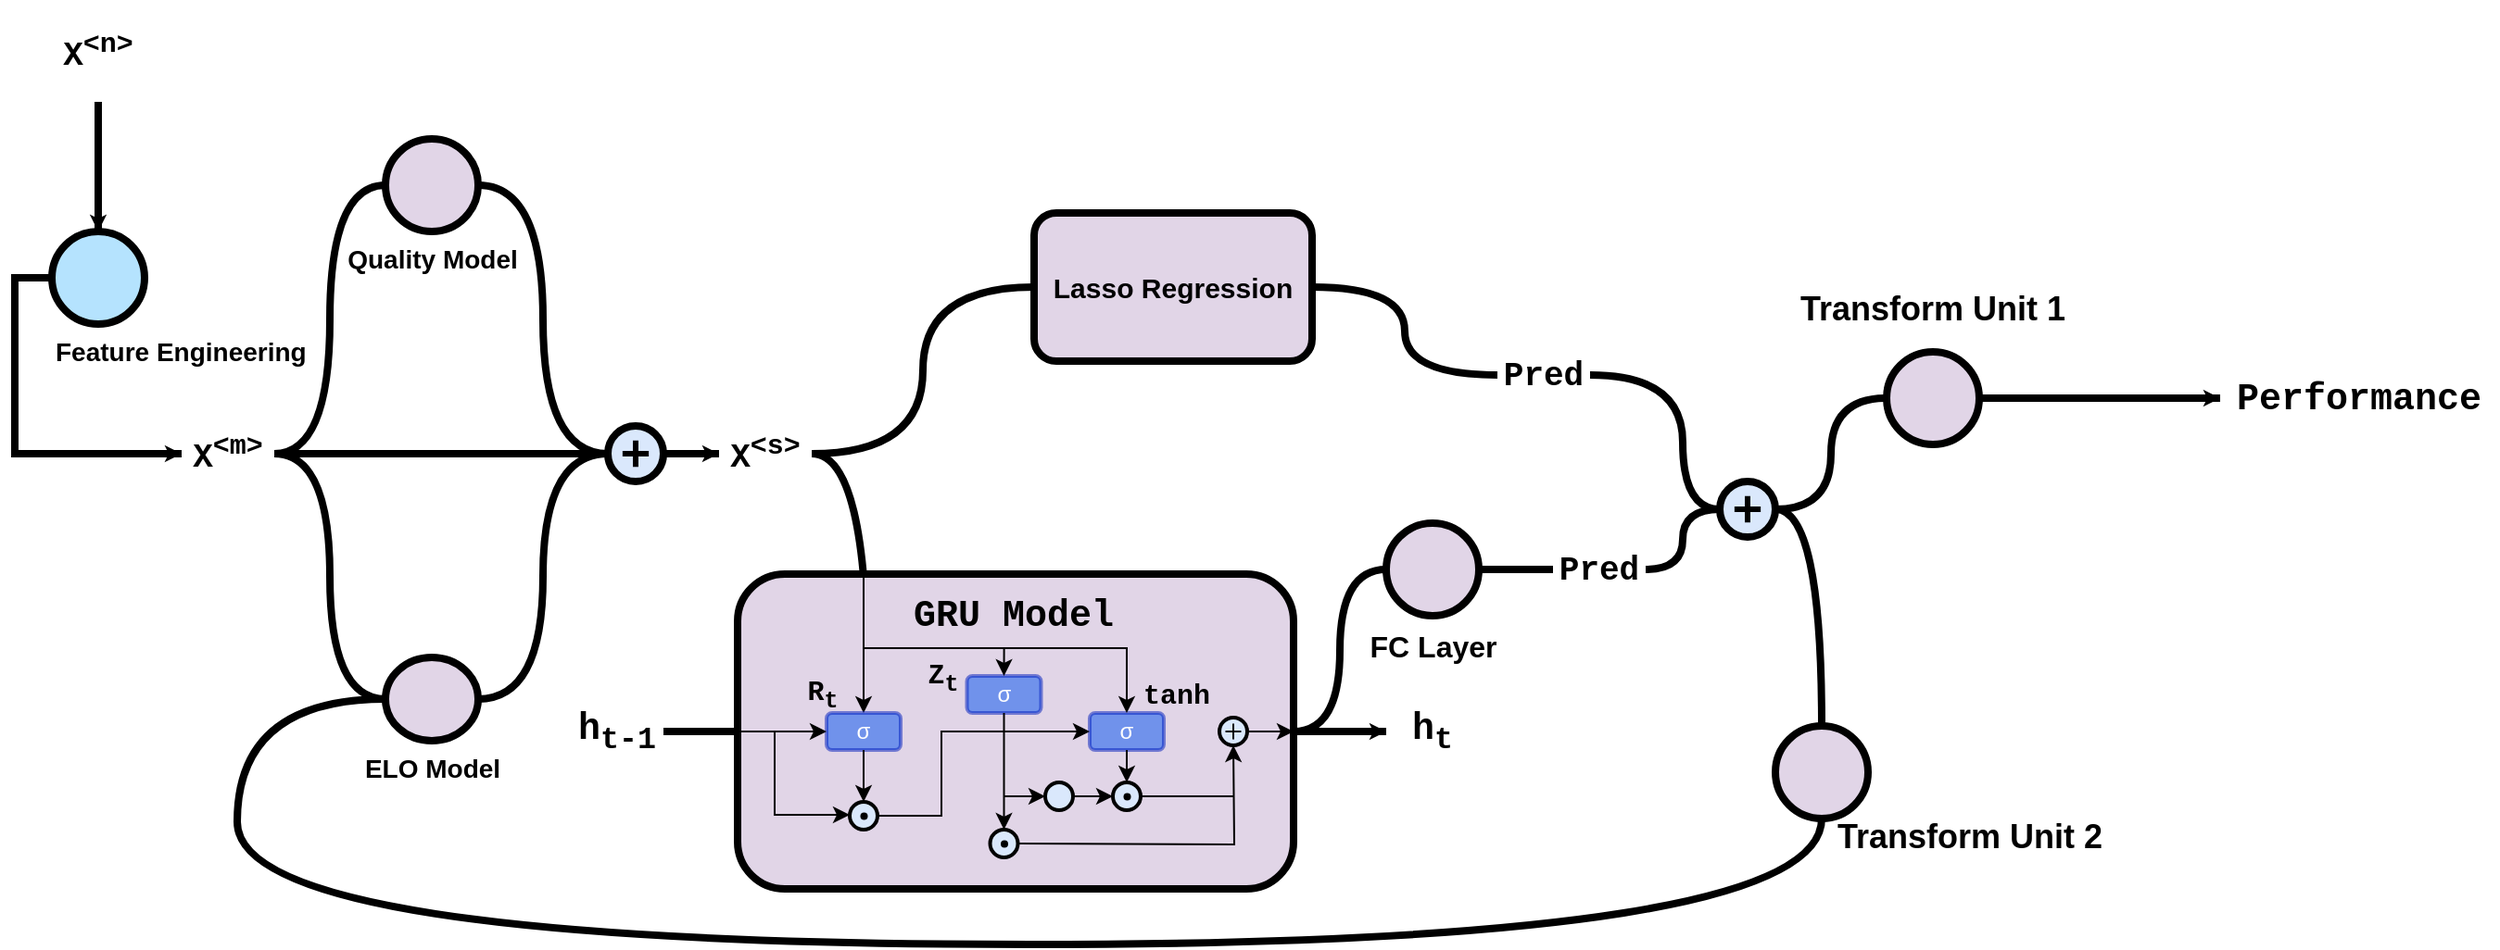 <mxfile version="23.1.1" type="device">
  <diagram id="yPxyJZ8AM_hMuL3Unpa9" name="simple gitflow">
    <mxGraphModel dx="1086" dy="637" grid="1" gridSize="10" guides="1" tooltips="1" connect="1" arrows="1" fold="1" page="1" pageScale="1" pageWidth="1100" pageHeight="850" math="0" shadow="0">
      <root>
        <mxCell id="0" />
        <mxCell id="1" parent="0" />
        <mxCell id="9hBKPDzoitwpIBdzFDQ7-23" value="" style="edgeStyle=orthogonalEdgeStyle;rounded=0;html=1;jettySize=auto;orthogonalLoop=1;plain-blue;endArrow=none;endFill=0;strokeWidth=4;strokeColor=#000000;exitX=1;exitY=0.5;exitDx=0;exitDy=0;" parent="1" source="AVEdaVqTsH_PwXqT6mUa-4" target="9hBKPDzoitwpIBdzFDQ7-26" edge="1">
          <mxGeometry x="304.5" y="180" as="geometry" />
        </mxCell>
        <mxCell id="9hBKPDzoitwpIBdzFDQ7-24" style="edgeStyle=orthogonalEdgeStyle;curved=1;rounded=0;html=1;exitX=1;exitY=0.5;entryX=0;entryY=0.5;entryPerimeter=0;endArrow=none;endFill=0;jettySize=auto;orthogonalLoop=1;strokeWidth=4;fontSize=15;exitDx=0;exitDy=0;" parent="1" source="AVEdaVqTsH_PwXqT6mUa-4" target="9hBKPDzoitwpIBdzFDQ7-30" edge="1">
          <mxGeometry relative="1" as="geometry" />
        </mxCell>
        <mxCell id="AVEdaVqTsH_PwXqT6mUa-1" value="" style="edgeStyle=orthogonalEdgeStyle;rounded=0;orthogonalLoop=1;jettySize=auto;html=1;exitX=0.5;exitY=1;exitDx=0;exitDy=0;entryX=0.5;entryY=0;entryDx=0;entryDy=0;entryPerimeter=0;" parent="1" source="9hBKPDzoitwpIBdzFDQ7-28" target="9hBKPDzoitwpIBdzFDQ7-25" edge="1">
          <mxGeometry relative="1" as="geometry" />
        </mxCell>
        <mxCell id="9hBKPDzoitwpIBdzFDQ7-25" value="&lt;div style=&quot;&quot;&gt;&lt;b style=&quot;background-color: initial;&quot;&gt;&lt;font style=&quot;font-size: 14px;&quot;&gt;Feature Engineering&lt;/font&gt;&lt;/b&gt;&lt;/div&gt;" style="verticalLabelPosition=bottom;verticalAlign=top;html=1;strokeWidth=4;shape=mxgraph.flowchart.on-page_reference;plain-blue;gradientColor=none;fillColor=#B5E3Fe;strokeColor=#000000;align=left;" parent="1" vertex="1">
          <mxGeometry x="60" y="195" width="50" height="50" as="geometry" />
        </mxCell>
        <mxCell id="9hBKPDzoitwpIBdzFDQ7-26" value="" style="verticalLabelPosition=bottom;verticalAlign=top;html=1;strokeWidth=4;shape=mxgraph.flowchart.on-page_reference;plain-blue;gradientColor=none;strokeColor=#000000;" parent="1" vertex="1">
          <mxGeometry x="360" y="300" width="30" height="30" as="geometry" />
        </mxCell>
        <mxCell id="9hBKPDzoitwpIBdzFDQ7-27" value="" style="edgeStyle=orthogonalEdgeStyle;rounded=0;html=1;jettySize=auto;orthogonalLoop=1;strokeWidth=4;endArrow=none;endFill=0;entryX=0.5;entryY=1;entryDx=0;entryDy=0;exitX=0.5;exitY=0;exitDx=0;exitDy=0;exitPerimeter=0;" parent="1" source="9hBKPDzoitwpIBdzFDQ7-25" target="9hBKPDzoitwpIBdzFDQ7-28" edge="1">
          <mxGeometry x="204.5" y="180" as="geometry">
            <mxPoint x="240" y="179.74" as="sourcePoint" />
            <mxPoint x="160" y="179.74" as="targetPoint" />
          </mxGeometry>
        </mxCell>
        <mxCell id="9hBKPDzoitwpIBdzFDQ7-28" value="&lt;font style=&quot;font-size: 18px;&quot;&gt;X&lt;sup&gt;&amp;lt;n&amp;gt;&lt;/sup&gt;&lt;/font&gt;" style="text;html=1;strokeColor=none;fillColor=none;align=center;verticalAlign=middle;whiteSpace=wrap;overflow=hidden;fontSize=14;fontStyle=1;fontFamily=Courier New;" parent="1" vertex="1">
          <mxGeometry x="60" y="70" width="50" height="55" as="geometry" />
        </mxCell>
        <mxCell id="9hBKPDzoitwpIBdzFDQ7-30" value="&lt;b&gt;&lt;font style=&quot;font-size: 14px;&quot;&gt;ELO Model&lt;/font&gt;&lt;/b&gt;" style="verticalLabelPosition=bottom;verticalAlign=top;html=1;strokeWidth=4;shape=mxgraph.flowchart.on-page_reference;plain-purple;gradientColor=none;strokeColor=#000000;" parent="1" vertex="1">
          <mxGeometry x="240" y="425" width="50" height="45" as="geometry" />
        </mxCell>
        <mxCell id="9hBKPDzoitwpIBdzFDQ7-33" style="edgeStyle=orthogonalEdgeStyle;curved=1;rounded=0;html=1;exitX=1;exitY=0.5;exitPerimeter=0;entryX=0;entryY=0.5;entryPerimeter=0;endArrow=none;endFill=0;jettySize=auto;orthogonalLoop=1;strokeWidth=4;fontSize=15;exitDx=0;exitDy=0;" parent="1" source="9hBKPDzoitwpIBdzFDQ7-30" target="9hBKPDzoitwpIBdzFDQ7-26" edge="1">
          <mxGeometry relative="1" as="geometry">
            <mxPoint x="522.5" y="260" as="sourcePoint" />
          </mxGeometry>
        </mxCell>
        <mxCell id="AVEdaVqTsH_PwXqT6mUa-4" value="&lt;font style=&quot;font-size: 18px;&quot;&gt;X&lt;sup&gt;&amp;lt;m&amp;gt;&lt;/sup&gt;&lt;/font&gt;" style="text;html=1;strokeColor=none;fillColor=none;align=center;verticalAlign=middle;whiteSpace=wrap;overflow=hidden;fontSize=14;fontStyle=1;fontFamily=Courier New;" parent="1" vertex="1">
          <mxGeometry x="130" y="287.5" width="50" height="55" as="geometry" />
        </mxCell>
        <mxCell id="AVEdaVqTsH_PwXqT6mUa-5" value="" style="edgeStyle=orthogonalEdgeStyle;rounded=0;html=1;jettySize=auto;orthogonalLoop=1;strokeWidth=4;endArrow=none;endFill=0;entryX=0;entryY=0.5;entryDx=0;entryDy=0;exitX=0;exitY=0.5;exitDx=0;exitDy=0;entryPerimeter=0;" parent="1" source="AVEdaVqTsH_PwXqT6mUa-4" target="9hBKPDzoitwpIBdzFDQ7-25" edge="1">
          <mxGeometry x="204.5" y="180" as="geometry">
            <mxPoint x="380" y="207.5" as="sourcePoint" />
            <mxPoint x="300" y="207.5" as="targetPoint" />
            <Array as="points">
              <mxPoint x="40" y="315" />
              <mxPoint x="40" y="220" />
            </Array>
          </mxGeometry>
        </mxCell>
        <mxCell id="AVEdaVqTsH_PwXqT6mUa-6" value="" style="edgeStyle=orthogonalEdgeStyle;rounded=0;orthogonalLoop=1;jettySize=auto;html=1;exitX=0;exitY=0.5;exitDx=0;exitDy=0;entryX=0;entryY=0.5;entryDx=0;entryDy=0;exitPerimeter=0;" parent="1" source="9hBKPDzoitwpIBdzFDQ7-25" target="AVEdaVqTsH_PwXqT6mUa-4" edge="1">
          <mxGeometry relative="1" as="geometry">
            <mxPoint x="310" y="220" as="sourcePoint" />
            <mxPoint x="390" y="220" as="targetPoint" />
            <Array as="points">
              <mxPoint x="40" y="220" />
              <mxPoint x="40" y="315" />
            </Array>
          </mxGeometry>
        </mxCell>
        <mxCell id="AVEdaVqTsH_PwXqT6mUa-7" value="" style="shape=umlDestroy;whiteSpace=wrap;html=1;strokeWidth=3;targetShapes=umlLifeline;rotation=45;" parent="1" vertex="1">
          <mxGeometry x="370" y="310" width="10" height="10" as="geometry" />
        </mxCell>
        <mxCell id="AVEdaVqTsH_PwXqT6mUa-8" style="edgeStyle=orthogonalEdgeStyle;curved=1;rounded=0;html=1;exitX=1;exitY=0.5;entryX=0;entryY=0.5;entryPerimeter=0;endArrow=none;endFill=0;jettySize=auto;orthogonalLoop=1;strokeWidth=4;fontSize=15;exitDx=0;exitDy=0;" parent="1" source="AVEdaVqTsH_PwXqT6mUa-4" target="AVEdaVqTsH_PwXqT6mUa-9" edge="1">
          <mxGeometry relative="1" as="geometry">
            <mxPoint x="402.25" y="-10" as="sourcePoint" />
          </mxGeometry>
        </mxCell>
        <mxCell id="AVEdaVqTsH_PwXqT6mUa-9" value="&lt;b&gt;&lt;font style=&quot;font-size: 14px;&quot;&gt;Quality Model&lt;/font&gt;&lt;/b&gt;" style="verticalLabelPosition=bottom;verticalAlign=top;html=1;strokeWidth=4;shape=mxgraph.flowchart.on-page_reference;plain-purple;gradientColor=none;strokeColor=#000000;" parent="1" vertex="1">
          <mxGeometry x="240" y="145" width="50" height="50" as="geometry" />
        </mxCell>
        <mxCell id="AVEdaVqTsH_PwXqT6mUa-10" style="edgeStyle=orthogonalEdgeStyle;curved=1;rounded=0;html=1;exitX=1;exitY=0.5;exitPerimeter=0;entryX=0;entryY=0.5;entryPerimeter=0;endArrow=none;endFill=0;jettySize=auto;orthogonalLoop=1;strokeWidth=4;fontSize=15;exitDx=0;exitDy=0;entryDx=0;entryDy=0;" parent="1" source="AVEdaVqTsH_PwXqT6mUa-9" target="9hBKPDzoitwpIBdzFDQ7-26" edge="1">
          <mxGeometry relative="1" as="geometry">
            <mxPoint x="524.75" y="70" as="sourcePoint" />
            <mxPoint x="567.25" y="-10" as="targetPoint" />
          </mxGeometry>
        </mxCell>
        <mxCell id="AVEdaVqTsH_PwXqT6mUa-11" value="&lt;font style=&quot;font-size: 18px;&quot;&gt;X&lt;sup&gt;&amp;lt;s&amp;gt;&lt;/sup&gt;&lt;/font&gt;" style="text;html=1;strokeColor=none;fillColor=none;align=center;verticalAlign=middle;whiteSpace=wrap;overflow=hidden;fontSize=14;fontStyle=1;fontFamily=Courier New;" parent="1" vertex="1">
          <mxGeometry x="420" y="287.5" width="50" height="55" as="geometry" />
        </mxCell>
        <mxCell id="AVEdaVqTsH_PwXqT6mUa-12" value="" style="edgeStyle=orthogonalEdgeStyle;rounded=0;orthogonalLoop=1;jettySize=auto;html=1;exitX=1;exitY=0.5;exitDx=0;exitDy=0;entryX=0;entryY=0.5;entryDx=0;entryDy=0;exitPerimeter=0;" parent="1" source="9hBKPDzoitwpIBdzFDQ7-26" target="AVEdaVqTsH_PwXqT6mUa-11" edge="1">
          <mxGeometry relative="1" as="geometry">
            <mxPoint x="610" y="185" as="sourcePoint" />
            <mxPoint x="670" y="185" as="targetPoint" />
          </mxGeometry>
        </mxCell>
        <mxCell id="AVEdaVqTsH_PwXqT6mUa-14" value="" style="edgeStyle=orthogonalEdgeStyle;rounded=0;html=1;jettySize=auto;orthogonalLoop=1;strokeWidth=4;endArrow=none;endFill=0;entryX=1;entryY=0.5;entryDx=0;entryDy=0;exitX=0;exitY=0.5;exitDx=0;exitDy=0;entryPerimeter=0;" parent="1" source="AVEdaVqTsH_PwXqT6mUa-11" target="9hBKPDzoitwpIBdzFDQ7-26" edge="1">
          <mxGeometry x="204.5" y="180" as="geometry">
            <mxPoint x="680" y="205" as="sourcePoint" />
            <mxPoint x="610" y="205.26" as="targetPoint" />
            <Array as="points" />
          </mxGeometry>
        </mxCell>
        <mxCell id="AVEdaVqTsH_PwXqT6mUa-15" style="edgeStyle=orthogonalEdgeStyle;curved=1;rounded=0;html=1;exitX=1;exitY=0.5;endArrow=none;endFill=0;jettySize=auto;orthogonalLoop=1;strokeWidth=4;fontSize=15;exitDx=0;exitDy=0;" parent="1" source="AVEdaVqTsH_PwXqT6mUa-11" edge="1">
          <mxGeometry relative="1" as="geometry">
            <mxPoint x="480" y="310" as="sourcePoint" />
            <mxPoint x="500" y="440" as="targetPoint" />
          </mxGeometry>
        </mxCell>
        <mxCell id="AVEdaVqTsH_PwXqT6mUa-17" style="edgeStyle=orthogonalEdgeStyle;curved=1;rounded=0;html=1;exitX=1;exitY=0.5;endArrow=none;endFill=0;jettySize=auto;orthogonalLoop=1;strokeWidth=4;fontSize=15;exitDx=0;exitDy=0;entryX=0;entryY=0.5;entryDx=0;entryDy=0;entryPerimeter=0;" parent="1" source="AVEdaVqTsH_PwXqT6mUa-20" target="AVEdaVqTsH_PwXqT6mUa-71" edge="1">
          <mxGeometry relative="1" as="geometry">
            <mxPoint x="580" y="445" as="sourcePoint" />
            <mxPoint x="660" y="590" as="targetPoint" />
          </mxGeometry>
        </mxCell>
        <mxCell id="AVEdaVqTsH_PwXqT6mUa-20" value="" style="rounded=1;whiteSpace=wrap;html=1;strokeWidth=4;fillColor=#E1D5E7;" parent="1" vertex="1">
          <mxGeometry x="430" y="380" width="300" height="170" as="geometry" />
        </mxCell>
        <mxCell id="AVEdaVqTsH_PwXqT6mUa-21" value="" style="edgeStyle=orthogonalEdgeStyle;rounded=0;html=1;jettySize=auto;orthogonalLoop=1;strokeWidth=4;endArrow=none;endFill=0;exitX=0;exitY=0.5;exitDx=0;exitDy=0;entryX=1;entryY=0.5;entryDx=0;entryDy=0;" parent="1" source="AVEdaVqTsH_PwXqT6mUa-20" target="AVEdaVqTsH_PwXqT6mUa-23" edge="1">
          <mxGeometry x="204.5" y="180" as="geometry">
            <mxPoint x="470" y="444.63" as="sourcePoint" />
            <mxPoint x="415" y="445" as="targetPoint" />
            <Array as="points" />
          </mxGeometry>
        </mxCell>
        <mxCell id="AVEdaVqTsH_PwXqT6mUa-23" value="&lt;span style=&quot;font-size: 20px;&quot;&gt;h&lt;sub&gt;t-1&lt;/sub&gt;&lt;/span&gt;" style="text;html=1;strokeColor=none;fillColor=none;align=center;verticalAlign=middle;whiteSpace=wrap;overflow=hidden;fontSize=14;fontStyle=1;fontFamily=Courier New;" parent="1" vertex="1">
          <mxGeometry x="340" y="437.5" width="50" height="55" as="geometry" />
        </mxCell>
        <mxCell id="AVEdaVqTsH_PwXqT6mUa-24" value="" style="edgeStyle=orthogonalEdgeStyle;rounded=0;html=1;jettySize=auto;orthogonalLoop=1;strokeWidth=4;endArrow=none;endFill=0;exitX=0;exitY=0.5;exitDx=0;exitDy=0;entryX=1;entryY=0.5;entryDx=0;entryDy=0;" parent="1" source="AVEdaVqTsH_PwXqT6mUa-26" target="AVEdaVqTsH_PwXqT6mUa-20" edge="1">
          <mxGeometry x="204.5" y="180" as="geometry">
            <mxPoint x="600" y="437.5" as="sourcePoint" />
            <mxPoint x="555" y="437.5" as="targetPoint" />
            <Array as="points" />
          </mxGeometry>
        </mxCell>
        <mxCell id="AVEdaVqTsH_PwXqT6mUa-25" value="" style="edgeStyle=orthogonalEdgeStyle;rounded=0;orthogonalLoop=1;jettySize=auto;html=1;exitX=1;exitY=0.5;exitDx=0;exitDy=0;" parent="1" source="AVEdaVqTsH_PwXqT6mUa-20" edge="1">
          <mxGeometry relative="1" as="geometry">
            <mxPoint x="550" y="437.13" as="sourcePoint" />
            <mxPoint x="780" y="465" as="targetPoint" />
            <Array as="points" />
          </mxGeometry>
        </mxCell>
        <mxCell id="AVEdaVqTsH_PwXqT6mUa-26" value="&lt;span style=&quot;font-size: 20px;&quot;&gt;h&lt;sub&gt;t&lt;br&gt;&lt;/sub&gt;&lt;/span&gt;" style="text;html=1;strokeColor=none;fillColor=none;align=center;verticalAlign=middle;whiteSpace=wrap;overflow=hidden;fontSize=14;fontStyle=1;fontFamily=Courier New;" parent="1" vertex="1">
          <mxGeometry x="780" y="437.5" width="50" height="55" as="geometry" />
        </mxCell>
        <mxCell id="AVEdaVqTsH_PwXqT6mUa-27" value="&lt;span style=&quot;font-size: 18px;&quot;&gt;Pred&lt;/span&gt;" style="text;html=1;strokeColor=none;fillColor=none;align=center;verticalAlign=middle;whiteSpace=wrap;overflow=hidden;fontSize=14;fontStyle=1;fontFamily=Courier New;" parent="1" vertex="1">
          <mxGeometry x="870" y="350" width="50" height="55" as="geometry" />
        </mxCell>
        <mxCell id="AVEdaVqTsH_PwXqT6mUa-31" value="" style="edgeStyle=orthogonalEdgeStyle;rounded=0;orthogonalLoop=1;jettySize=auto;html=1;exitX=0.25;exitY=0;exitDx=0;exitDy=0;entryX=0.5;entryY=0;entryDx=0;entryDy=0;strokeWidth=1;" parent="1" source="AVEdaVqTsH_PwXqT6mUa-20" target="AVEdaVqTsH_PwXqT6mUa-35" edge="1">
          <mxGeometry relative="1" as="geometry">
            <mxPoint x="495.25" y="395" as="sourcePoint" />
            <mxPoint x="515" y="430" as="targetPoint" />
            <Array as="points">
              <mxPoint x="498" y="390" />
              <mxPoint x="498" y="390" />
            </Array>
          </mxGeometry>
        </mxCell>
        <mxCell id="AVEdaVqTsH_PwXqT6mUa-35" value="σ" style="rounded=1;whiteSpace=wrap;html=1;strokeWidth=2;fillColor=#0050ef;strokeColor=#001DBC;fontColor=#ffffff;opacity=50;" parent="1" vertex="1">
          <mxGeometry x="478" y="455" width="40" height="20" as="geometry" />
        </mxCell>
        <mxCell id="AVEdaVqTsH_PwXqT6mUa-37" value="" style="edgeStyle=orthogonalEdgeStyle;rounded=0;orthogonalLoop=1;jettySize=auto;html=1;exitX=0;exitY=0.5;exitDx=0;exitDy=0;entryX=0;entryY=0.5;entryDx=0;entryDy=0;strokeWidth=1;" parent="1" source="AVEdaVqTsH_PwXqT6mUa-20" target="AVEdaVqTsH_PwXqT6mUa-35" edge="1">
          <mxGeometry relative="1" as="geometry">
            <mxPoint x="508" y="390" as="sourcePoint" />
            <mxPoint x="508" y="465" as="targetPoint" />
            <Array as="points" />
          </mxGeometry>
        </mxCell>
        <mxCell id="AVEdaVqTsH_PwXqT6mUa-38" value="" style="endArrow=classic;html=1;rounded=0;strokeWidth=1;exitX=0.5;exitY=1;exitDx=0;exitDy=0;entryX=0.5;entryY=0;entryDx=0;entryDy=0;entryPerimeter=0;" parent="1" source="AVEdaVqTsH_PwXqT6mUa-35" target="AVEdaVqTsH_PwXqT6mUa-39" edge="1">
          <mxGeometry width="50" height="50" relative="1" as="geometry">
            <mxPoint x="520" y="505" as="sourcePoint" />
            <mxPoint x="570" y="450" as="targetPoint" />
          </mxGeometry>
        </mxCell>
        <mxCell id="AVEdaVqTsH_PwXqT6mUa-39" value="" style="verticalLabelPosition=bottom;verticalAlign=top;html=1;strokeWidth=2;shape=mxgraph.flowchart.on-page_reference;plain-blue;gradientColor=none;strokeColor=#000000;" parent="1" vertex="1">
          <mxGeometry x="490.5" y="503" width="15" height="15" as="geometry" />
        </mxCell>
        <mxCell id="AVEdaVqTsH_PwXqT6mUa-42" value="&lt;span style=&quot;font-size: 15px;&quot;&gt;R&lt;sub&gt;t&lt;/sub&gt;&lt;/span&gt;" style="text;html=1;strokeColor=none;fillColor=none;align=center;verticalAlign=middle;whiteSpace=wrap;overflow=hidden;fontSize=14;fontStyle=1;fontFamily=Courier New;" parent="1" vertex="1">
          <mxGeometry x="460.5" y="429" width="30" height="33" as="geometry" />
        </mxCell>
        <mxCell id="AVEdaVqTsH_PwXqT6mUa-43" value="σ" style="rounded=1;whiteSpace=wrap;html=1;strokeWidth=2;fillColor=#0050ef;strokeColor=#001DBC;fontColor=#ffffff;opacity=50;" parent="1" vertex="1">
          <mxGeometry x="553.75" y="435" width="40" height="20" as="geometry" />
        </mxCell>
        <mxCell id="AVEdaVqTsH_PwXqT6mUa-44" value="&lt;span style=&quot;font-size: 15px;&quot;&gt;Z&lt;sub&gt;t&lt;/sub&gt;&lt;/span&gt;" style="text;html=1;strokeColor=none;fillColor=none;align=center;verticalAlign=middle;whiteSpace=wrap;overflow=hidden;fontSize=14;fontStyle=1;fontFamily=Courier New;" parent="1" vertex="1">
          <mxGeometry x="526" y="420" width="30" height="33" as="geometry" />
        </mxCell>
        <mxCell id="AVEdaVqTsH_PwXqT6mUa-45" value="" style="edgeStyle=orthogonalEdgeStyle;rounded=0;orthogonalLoop=1;jettySize=auto;html=1;entryX=0.5;entryY=0;entryDx=0;entryDy=0;strokeWidth=1;" parent="1" target="AVEdaVqTsH_PwXqT6mUa-43" edge="1">
          <mxGeometry relative="1" as="geometry">
            <mxPoint x="498" y="420" as="sourcePoint" />
            <mxPoint x="508" y="465" as="targetPoint" />
            <Array as="points">
              <mxPoint x="498" y="420" />
              <mxPoint x="574" y="420" />
            </Array>
          </mxGeometry>
        </mxCell>
        <mxCell id="AVEdaVqTsH_PwXqT6mUa-46" value="" style="edgeStyle=orthogonalEdgeStyle;rounded=0;orthogonalLoop=1;jettySize=auto;html=1;strokeWidth=1;entryX=0;entryY=0.5;entryDx=0;entryDy=0;entryPerimeter=0;" parent="1" target="AVEdaVqTsH_PwXqT6mUa-39" edge="1">
          <mxGeometry relative="1" as="geometry">
            <mxPoint x="450" y="465" as="sourcePoint" />
            <mxPoint x="490" y="510" as="targetPoint" />
            <Array as="points">
              <mxPoint x="450" y="510" />
              <mxPoint x="491" y="510" />
            </Array>
          </mxGeometry>
        </mxCell>
        <mxCell id="AVEdaVqTsH_PwXqT6mUa-47" value="σ" style="rounded=1;whiteSpace=wrap;html=1;strokeWidth=2;fillColor=#0050ef;strokeColor=#001DBC;fontColor=#ffffff;opacity=50;" parent="1" vertex="1">
          <mxGeometry x="620" y="455" width="40" height="20" as="geometry" />
        </mxCell>
        <mxCell id="AVEdaVqTsH_PwXqT6mUa-48" value="&lt;span style=&quot;font-size: 15px;&quot;&gt;tanh&lt;/span&gt;" style="text;html=1;strokeColor=none;fillColor=none;align=center;verticalAlign=middle;whiteSpace=wrap;overflow=hidden;fontSize=14;fontStyle=1;fontFamily=Courier New;" parent="1" vertex="1">
          <mxGeometry x="647" y="429" width="40" height="33" as="geometry" />
        </mxCell>
        <mxCell id="AVEdaVqTsH_PwXqT6mUa-49" value="" style="edgeStyle=orthogonalEdgeStyle;rounded=0;orthogonalLoop=1;jettySize=auto;html=1;entryX=0.5;entryY=0;entryDx=0;entryDy=0;strokeWidth=1;" parent="1" target="AVEdaVqTsH_PwXqT6mUa-47" edge="1">
          <mxGeometry relative="1" as="geometry">
            <mxPoint x="560" y="420" as="sourcePoint" />
            <mxPoint x="574" y="465" as="targetPoint" />
            <Array as="points">
              <mxPoint x="640" y="420" />
              <mxPoint x="640" y="455" />
            </Array>
          </mxGeometry>
        </mxCell>
        <mxCell id="AVEdaVqTsH_PwXqT6mUa-50" value="" style="verticalLabelPosition=bottom;verticalAlign=top;html=1;strokeWidth=2;shape=mxgraph.flowchart.on-page_reference;plain-blue;gradientColor=none;strokeColor=#000000;" parent="1" vertex="1">
          <mxGeometry x="566.25" y="518" width="15" height="15" as="geometry" />
        </mxCell>
        <mxCell id="AVEdaVqTsH_PwXqT6mUa-51" value="" style="endArrow=classic;html=1;rounded=0;strokeWidth=1;exitX=0.5;exitY=1;exitDx=0;exitDy=0;entryX=0.5;entryY=0;entryDx=0;entryDy=0;entryPerimeter=0;" parent="1" source="AVEdaVqTsH_PwXqT6mUa-43" target="AVEdaVqTsH_PwXqT6mUa-50" edge="1">
          <mxGeometry width="50" height="50" relative="1" as="geometry">
            <mxPoint x="508" y="485" as="sourcePoint" />
            <mxPoint x="508" y="513" as="targetPoint" />
            <Array as="points" />
          </mxGeometry>
        </mxCell>
        <mxCell id="AVEdaVqTsH_PwXqT6mUa-52" value="" style="verticalLabelPosition=bottom;verticalAlign=top;html=1;strokeWidth=2;shape=mxgraph.flowchart.on-page_reference;plain-blue;gradientColor=none;strokeColor=#000000;" parent="1" vertex="1">
          <mxGeometry x="632.5" y="492.5" width="15" height="15" as="geometry" />
        </mxCell>
        <mxCell id="AVEdaVqTsH_PwXqT6mUa-53" value="" style="endArrow=classic;html=1;rounded=0;strokeWidth=1;exitX=0.5;exitY=1;exitDx=0;exitDy=0;entryX=0.5;entryY=0;entryDx=0;entryDy=0;entryPerimeter=0;" parent="1" source="AVEdaVqTsH_PwXqT6mUa-47" target="AVEdaVqTsH_PwXqT6mUa-52" edge="1">
          <mxGeometry width="50" height="50" relative="1" as="geometry">
            <mxPoint x="574" y="485" as="sourcePoint" />
            <mxPoint x="574" y="513" as="targetPoint" />
            <Array as="points" />
          </mxGeometry>
        </mxCell>
        <mxCell id="AVEdaVqTsH_PwXqT6mUa-54" value="" style="verticalLabelPosition=bottom;verticalAlign=top;html=1;strokeWidth=2;shape=mxgraph.flowchart.on-page_reference;plain-blue;gradientColor=none;strokeColor=#000000;" parent="1" vertex="1">
          <mxGeometry x="690" y="457.5" width="15" height="15" as="geometry" />
        </mxCell>
        <mxCell id="AVEdaVqTsH_PwXqT6mUa-55" value="" style="endArrow=classic;html=1;rounded=0;strokeWidth=1;entryX=0;entryY=0.5;entryDx=0;entryDy=0;entryPerimeter=0;" parent="1" target="AVEdaVqTsH_PwXqT6mUa-64" edge="1">
          <mxGeometry width="50" height="50" relative="1" as="geometry">
            <mxPoint x="574" y="500" as="sourcePoint" />
            <mxPoint x="584" y="528" as="targetPoint" />
            <Array as="points" />
          </mxGeometry>
        </mxCell>
        <mxCell id="AVEdaVqTsH_PwXqT6mUa-56" value="" style="endArrow=classic;html=1;rounded=0;strokeWidth=1;entryX=0.5;entryY=1;entryDx=0;entryDy=0;entryPerimeter=0;exitX=1;exitY=0.5;exitDx=0;exitDy=0;exitPerimeter=0;" parent="1" source="AVEdaVqTsH_PwXqT6mUa-50" target="AVEdaVqTsH_PwXqT6mUa-54" edge="1">
          <mxGeometry width="50" height="50" relative="1" as="geometry">
            <mxPoint x="584" y="510" as="sourcePoint" />
            <mxPoint x="643" y="510" as="targetPoint" />
            <Array as="points">
              <mxPoint x="698" y="526" />
            </Array>
          </mxGeometry>
        </mxCell>
        <mxCell id="AVEdaVqTsH_PwXqT6mUa-57" value="" style="line;strokeWidth=1;html=1;perimeter=backbonePerimeter;points=[];outlineConnect=0;" parent="1" vertex="1">
          <mxGeometry x="647" y="495" width="51" height="10" as="geometry" />
        </mxCell>
        <mxCell id="AVEdaVqTsH_PwXqT6mUa-58" value="" style="edgeStyle=orthogonalEdgeStyle;rounded=0;orthogonalLoop=1;jettySize=auto;html=1;strokeWidth=1;entryX=0;entryY=0.5;entryDx=0;entryDy=0;exitX=1;exitY=0.5;exitDx=0;exitDy=0;exitPerimeter=0;" parent="1" source="AVEdaVqTsH_PwXqT6mUa-39" target="AVEdaVqTsH_PwXqT6mUa-47" edge="1">
          <mxGeometry relative="1" as="geometry">
            <mxPoint x="460" y="475" as="sourcePoint" />
            <mxPoint x="501" y="521" as="targetPoint" />
            <Array as="points">
              <mxPoint x="540" y="511" />
              <mxPoint x="540" y="465" />
            </Array>
          </mxGeometry>
        </mxCell>
        <mxCell id="AVEdaVqTsH_PwXqT6mUa-59" value="" style="shape=umlDestroy;whiteSpace=wrap;html=1;strokeWidth=1;targetShapes=umlLifeline;rotation=45;" parent="1" vertex="1">
          <mxGeometry x="694.5" y="462" width="6" height="6" as="geometry" />
        </mxCell>
        <mxCell id="AVEdaVqTsH_PwXqT6mUa-60" value="" style="endArrow=classic;html=1;rounded=0;entryX=1;entryY=0.5;entryDx=0;entryDy=0;exitX=1;exitY=0.5;exitDx=0;exitDy=0;exitPerimeter=0;" parent="1" source="AVEdaVqTsH_PwXqT6mUa-54" target="AVEdaVqTsH_PwXqT6mUa-20" edge="1">
          <mxGeometry width="50" height="50" relative="1" as="geometry">
            <mxPoint x="640" y="460" as="sourcePoint" />
            <mxPoint x="690" y="410" as="targetPoint" />
          </mxGeometry>
        </mxCell>
        <mxCell id="AVEdaVqTsH_PwXqT6mUa-61" value="" style="shape=waypoint;sketch=0;fillStyle=solid;size=6;pointerEvents=1;points=[];fillColor=none;resizable=0;rotatable=0;perimeter=centerPerimeter;snapToPoint=1;strokeWidth=0;" parent="1" vertex="1">
          <mxGeometry x="488" y="500.5" width="20" height="20" as="geometry" />
        </mxCell>
        <mxCell id="AVEdaVqTsH_PwXqT6mUa-62" value="" style="shape=waypoint;sketch=0;fillStyle=solid;size=6;pointerEvents=1;points=[];fillColor=none;resizable=0;rotatable=0;perimeter=centerPerimeter;snapToPoint=1;strokeWidth=0;" parent="1" vertex="1">
          <mxGeometry x="563.75" y="515.5" width="20" height="20" as="geometry" />
        </mxCell>
        <mxCell id="AVEdaVqTsH_PwXqT6mUa-64" value="" style="verticalLabelPosition=bottom;verticalAlign=top;html=1;strokeWidth=2;shape=mxgraph.flowchart.on-page_reference;plain-blue;gradientColor=none;strokeColor=#000000;" parent="1" vertex="1">
          <mxGeometry x="596" y="492.5" width="15" height="15" as="geometry" />
        </mxCell>
        <mxCell id="AVEdaVqTsH_PwXqT6mUa-65" value="" style="endArrow=classic;html=1;rounded=0;strokeWidth=1;entryX=0;entryY=0.5;entryDx=0;entryDy=0;entryPerimeter=0;exitX=1;exitY=0.5;exitDx=0;exitDy=0;exitPerimeter=0;" parent="1" source="AVEdaVqTsH_PwXqT6mUa-64" target="AVEdaVqTsH_PwXqT6mUa-52" edge="1">
          <mxGeometry width="50" height="50" relative="1" as="geometry">
            <mxPoint x="584" y="510" as="sourcePoint" />
            <mxPoint x="604" y="521" as="targetPoint" />
            <Array as="points" />
          </mxGeometry>
        </mxCell>
        <mxCell id="AVEdaVqTsH_PwXqT6mUa-66" value="" style="shape=waypoint;sketch=0;fillStyle=solid;size=6;pointerEvents=1;points=[];fillColor=none;resizable=0;rotatable=0;perimeter=centerPerimeter;snapToPoint=1;strokeWidth=0;" parent="1" vertex="1">
          <mxGeometry x="630" y="490" width="20" height="20" as="geometry" />
        </mxCell>
        <mxCell id="AVEdaVqTsH_PwXqT6mUa-67" value="&lt;b&gt;&lt;font style=&quot;font-size: 15px;&quot;&gt;Lasso Regression&lt;/font&gt;&lt;/b&gt;" style="rounded=1;whiteSpace=wrap;html=1;strokeWidth=4;fillColor=#E1D5E7;" parent="1" vertex="1">
          <mxGeometry x="590" y="185" width="150" height="80" as="geometry" />
        </mxCell>
        <mxCell id="AVEdaVqTsH_PwXqT6mUa-68" style="edgeStyle=orthogonalEdgeStyle;curved=1;rounded=0;html=1;exitX=1;exitY=0.5;entryX=0;entryY=0.5;endArrow=none;endFill=0;jettySize=auto;orthogonalLoop=1;strokeWidth=4;fontSize=15;exitDx=0;exitDy=0;entryDx=0;entryDy=0;" parent="1" source="AVEdaVqTsH_PwXqT6mUa-11" target="AVEdaVqTsH_PwXqT6mUa-67" edge="1">
          <mxGeometry relative="1" as="geometry">
            <mxPoint x="480" y="325" as="sourcePoint" />
            <mxPoint x="595" y="370" as="targetPoint" />
          </mxGeometry>
        </mxCell>
        <mxCell id="AVEdaVqTsH_PwXqT6mUa-69" value="&lt;span style=&quot;font-size: 18px;&quot;&gt;Pred&lt;/span&gt;" style="text;html=1;strokeColor=none;fillColor=none;align=center;verticalAlign=middle;whiteSpace=wrap;overflow=hidden;fontSize=14;fontStyle=1;fontFamily=Courier New;" parent="1" vertex="1">
          <mxGeometry x="840" y="245" width="50" height="55" as="geometry" />
        </mxCell>
        <mxCell id="AVEdaVqTsH_PwXqT6mUa-70" style="edgeStyle=orthogonalEdgeStyle;curved=1;rounded=0;html=1;exitX=1;exitY=0.5;entryX=0;entryY=0.5;endArrow=none;endFill=0;jettySize=auto;orthogonalLoop=1;strokeWidth=4;fontSize=15;exitDx=0;exitDy=0;entryDx=0;entryDy=0;" parent="1" source="AVEdaVqTsH_PwXqT6mUa-67" target="AVEdaVqTsH_PwXqT6mUa-69" edge="1">
          <mxGeometry relative="1" as="geometry">
            <mxPoint x="480" y="325" as="sourcePoint" />
            <mxPoint x="600" y="235" as="targetPoint" />
          </mxGeometry>
        </mxCell>
        <mxCell id="AVEdaVqTsH_PwXqT6mUa-71" value="&lt;b&gt;&lt;font style=&quot;font-size: 16px;&quot;&gt;FC Layer&lt;/font&gt;&lt;/b&gt;" style="verticalLabelPosition=bottom;verticalAlign=top;html=1;strokeWidth=4;shape=mxgraph.flowchart.on-page_reference;plain-purple;gradientColor=none;strokeColor=#000000;" parent="1" vertex="1">
          <mxGeometry x="780" y="352.5" width="50" height="50" as="geometry" />
        </mxCell>
        <mxCell id="AVEdaVqTsH_PwXqT6mUa-72" style="edgeStyle=orthogonalEdgeStyle;curved=1;rounded=0;html=1;exitX=1;exitY=0.5;endArrow=none;endFill=0;jettySize=auto;orthogonalLoop=1;strokeWidth=4;fontSize=15;exitDx=0;exitDy=0;entryX=0;entryY=0.5;entryDx=0;entryDy=0;exitPerimeter=0;" parent="1" source="AVEdaVqTsH_PwXqT6mUa-71" target="AVEdaVqTsH_PwXqT6mUa-27" edge="1">
          <mxGeometry relative="1" as="geometry">
            <mxPoint x="740" y="487.5" as="sourcePoint" />
            <mxPoint x="790" y="410.5" as="targetPoint" />
          </mxGeometry>
        </mxCell>
        <mxCell id="AVEdaVqTsH_PwXqT6mUa-73" value="" style="verticalLabelPosition=bottom;verticalAlign=top;html=1;strokeWidth=4;shape=mxgraph.flowchart.on-page_reference;plain-blue;gradientColor=none;strokeColor=#000000;" parent="1" vertex="1">
          <mxGeometry x="960" y="330" width="30" height="30" as="geometry" />
        </mxCell>
        <mxCell id="AVEdaVqTsH_PwXqT6mUa-75" value="" style="shape=umlDestroy;whiteSpace=wrap;html=1;strokeWidth=3;targetShapes=umlLifeline;rotation=45;" parent="1" vertex="1">
          <mxGeometry x="970" y="340" width="10" height="10" as="geometry" />
        </mxCell>
        <mxCell id="AVEdaVqTsH_PwXqT6mUa-79" style="edgeStyle=orthogonalEdgeStyle;curved=1;rounded=0;html=1;exitX=0;exitY=0.5;endArrow=none;endFill=0;jettySize=auto;orthogonalLoop=1;strokeWidth=4;fontSize=15;exitDx=0;exitDy=0;entryX=1;entryY=0.5;entryDx=0;entryDy=0;exitPerimeter=0;" parent="1" source="AVEdaVqTsH_PwXqT6mUa-73" target="AVEdaVqTsH_PwXqT6mUa-69" edge="1">
          <mxGeometry relative="1" as="geometry">
            <mxPoint x="915" y="400" as="sourcePoint" />
            <mxPoint x="915" y="370" as="targetPoint" />
            <Array as="points">
              <mxPoint x="940" y="345" />
              <mxPoint x="940" y="273" />
            </Array>
          </mxGeometry>
        </mxCell>
        <mxCell id="AVEdaVqTsH_PwXqT6mUa-80" value="&lt;font style=&quot;font-size: 20px;&quot;&gt;Performance&lt;/font&gt;" style="text;html=1;strokeColor=none;fillColor=none;align=center;verticalAlign=middle;whiteSpace=wrap;overflow=hidden;fontSize=14;fontStyle=1;fontFamily=Courier New;" parent="1" vertex="1">
          <mxGeometry x="1230" y="258.75" width="150" height="52.5" as="geometry" />
        </mxCell>
        <mxCell id="AVEdaVqTsH_PwXqT6mUa-83" value="&lt;font style=&quot;font-size: 20px;&quot;&gt;GRU Model&lt;/font&gt;" style="text;html=1;strokeColor=none;fillColor=none;align=center;verticalAlign=middle;whiteSpace=wrap;overflow=hidden;fontSize=14;fontStyle=1;fontFamily=Courier New;" parent="1" vertex="1">
          <mxGeometry x="505.5" y="374" width="146.25" height="55" as="geometry" />
        </mxCell>
        <mxCell id="ARGPWD4l3LxQUlLX8vrF-2" value="" style="verticalLabelPosition=bottom;verticalAlign=top;html=1;strokeWidth=4;shape=mxgraph.flowchart.on-page_reference;plain-purple;gradientColor=none;strokeColor=#000000;align=left;" vertex="1" parent="1">
          <mxGeometry x="1050" y="260" width="50" height="50" as="geometry" />
        </mxCell>
        <mxCell id="ARGPWD4l3LxQUlLX8vrF-5" value="" style="edgeStyle=orthogonalEdgeStyle;rounded=0;orthogonalLoop=1;jettySize=auto;html=1;exitX=1;exitY=0.5;exitDx=0;exitDy=0;entryX=0;entryY=0.5;entryDx=0;entryDy=0;exitPerimeter=0;" edge="1" parent="1" source="ARGPWD4l3LxQUlLX8vrF-2" target="AVEdaVqTsH_PwXqT6mUa-80">
          <mxGeometry relative="1" as="geometry">
            <mxPoint x="1180" y="390" as="sourcePoint" />
            <mxPoint x="1260" y="390" as="targetPoint" />
            <Array as="points" />
          </mxGeometry>
        </mxCell>
        <mxCell id="ARGPWD4l3LxQUlLX8vrF-49" value="&lt;span style=&quot;font-size: 18px;&quot;&gt;&lt;font face=&quot;Helvetica&quot;&gt;Transform Unit 1&lt;/font&gt;&lt;/span&gt;" style="text;html=1;strokeColor=none;fillColor=none;align=center;verticalAlign=middle;whiteSpace=wrap;overflow=hidden;fontSize=14;fontStyle=1;fontFamily=Courier New;" vertex="1" parent="1">
          <mxGeometry x="990" y="210" width="170" height="55" as="geometry" />
        </mxCell>
        <mxCell id="ARGPWD4l3LxQUlLX8vrF-52" value="" style="verticalLabelPosition=bottom;verticalAlign=top;html=1;strokeWidth=4;shape=mxgraph.flowchart.on-page_reference;plain-purple;gradientColor=none;strokeColor=#000000;align=left;" vertex="1" parent="1">
          <mxGeometry x="990" y="462" width="50" height="50" as="geometry" />
        </mxCell>
        <mxCell id="ARGPWD4l3LxQUlLX8vrF-53" style="edgeStyle=orthogonalEdgeStyle;curved=1;rounded=0;html=1;exitX=1;exitY=0.5;endArrow=none;endFill=0;jettySize=auto;orthogonalLoop=1;strokeWidth=4;fontSize=15;exitDx=0;exitDy=0;entryX=0;entryY=0.5;entryDx=0;entryDy=0;exitPerimeter=0;" edge="1" parent="1" source="ARGPWD4l3LxQUlLX8vrF-2" target="AVEdaVqTsH_PwXqT6mUa-80">
          <mxGeometry relative="1" as="geometry">
            <mxPoint x="1070" y="329.51" as="sourcePoint" />
            <mxPoint x="1110" y="329.51" as="targetPoint" />
          </mxGeometry>
        </mxCell>
        <mxCell id="ARGPWD4l3LxQUlLX8vrF-54" style="edgeStyle=orthogonalEdgeStyle;curved=1;rounded=0;html=1;exitX=0;exitY=0.5;endArrow=none;endFill=0;jettySize=auto;orthogonalLoop=1;strokeWidth=4;fontSize=15;exitDx=0;exitDy=0;entryX=1;entryY=0.5;entryDx=0;entryDy=0;exitPerimeter=0;entryPerimeter=0;" edge="1" parent="1" source="ARGPWD4l3LxQUlLX8vrF-2" target="AVEdaVqTsH_PwXqT6mUa-73">
          <mxGeometry relative="1" as="geometry">
            <mxPoint x="985" y="340" as="sourcePoint" />
            <mxPoint x="940" y="283" as="targetPoint" />
          </mxGeometry>
        </mxCell>
        <mxCell id="ARGPWD4l3LxQUlLX8vrF-55" style="edgeStyle=orthogonalEdgeStyle;curved=1;rounded=0;html=1;exitX=0.5;exitY=0;endArrow=none;endFill=0;jettySize=auto;orthogonalLoop=1;strokeWidth=4;fontSize=15;exitDx=0;exitDy=0;entryX=1;entryY=0.5;entryDx=0;entryDy=0;exitPerimeter=0;entryPerimeter=0;" edge="1" parent="1" source="ARGPWD4l3LxQUlLX8vrF-52" target="AVEdaVqTsH_PwXqT6mUa-73">
          <mxGeometry relative="1" as="geometry">
            <mxPoint x="1060" y="295" as="sourcePoint" />
            <mxPoint x="1000" y="355" as="targetPoint" />
          </mxGeometry>
        </mxCell>
        <mxCell id="ARGPWD4l3LxQUlLX8vrF-56" style="edgeStyle=orthogonalEdgeStyle;curved=1;rounded=0;html=1;exitX=0.5;exitY=1;endArrow=none;endFill=0;jettySize=auto;orthogonalLoop=1;strokeWidth=4;fontSize=15;exitDx=0;exitDy=0;entryX=0;entryY=0.5;entryDx=0;entryDy=0;exitPerimeter=0;entryPerimeter=0;" edge="1" parent="1" source="ARGPWD4l3LxQUlLX8vrF-52" target="9hBKPDzoitwpIBdzFDQ7-30">
          <mxGeometry relative="1" as="geometry">
            <mxPoint x="870" y="750" as="sourcePoint" />
            <mxPoint x="810" y="660" as="targetPoint" />
            <Array as="points">
              <mxPoint x="1015" y="580" />
              <mxPoint x="160" y="580" />
              <mxPoint x="160" y="447" />
            </Array>
          </mxGeometry>
        </mxCell>
        <mxCell id="ARGPWD4l3LxQUlLX8vrF-57" value="&lt;span style=&quot;font-size: 18px;&quot;&gt;&lt;font face=&quot;Helvetica&quot;&gt;Transform Unit 2&lt;/font&gt;&lt;/span&gt;" style="text;html=1;strokeColor=none;fillColor=none;align=center;verticalAlign=middle;whiteSpace=wrap;overflow=hidden;fontSize=14;fontStyle=1;fontFamily=Courier New;" vertex="1" parent="1">
          <mxGeometry x="1010" y="495" width="170" height="55" as="geometry" />
        </mxCell>
        <mxCell id="ARGPWD4l3LxQUlLX8vrF-58" style="edgeStyle=orthogonalEdgeStyle;curved=1;rounded=0;html=1;exitX=0;exitY=0.5;endArrow=none;endFill=0;jettySize=auto;orthogonalLoop=1;strokeWidth=4;fontSize=15;exitDx=0;exitDy=0;entryX=1;entryY=0.5;entryDx=0;entryDy=0;exitPerimeter=0;" edge="1" parent="1" source="AVEdaVqTsH_PwXqT6mUa-73" target="AVEdaVqTsH_PwXqT6mUa-27">
          <mxGeometry relative="1" as="geometry">
            <mxPoint x="960" y="390" as="sourcePoint" />
            <mxPoint x="900" y="450" as="targetPoint" />
          </mxGeometry>
        </mxCell>
      </root>
    </mxGraphModel>
  </diagram>
</mxfile>
